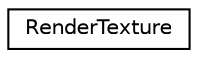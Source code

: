 digraph "Graphical Class Hierarchy"
{
 // LATEX_PDF_SIZE
  edge [fontname="Helvetica",fontsize="10",labelfontname="Helvetica",labelfontsize="10"];
  node [fontname="Helvetica",fontsize="10",shape=record];
  rankdir="LR";
  Node0 [label="RenderTexture",height=0.2,width=0.4,color="black", fillcolor="white", style="filled",URL="$structRenderTexture.html",tooltip=" "];
}
